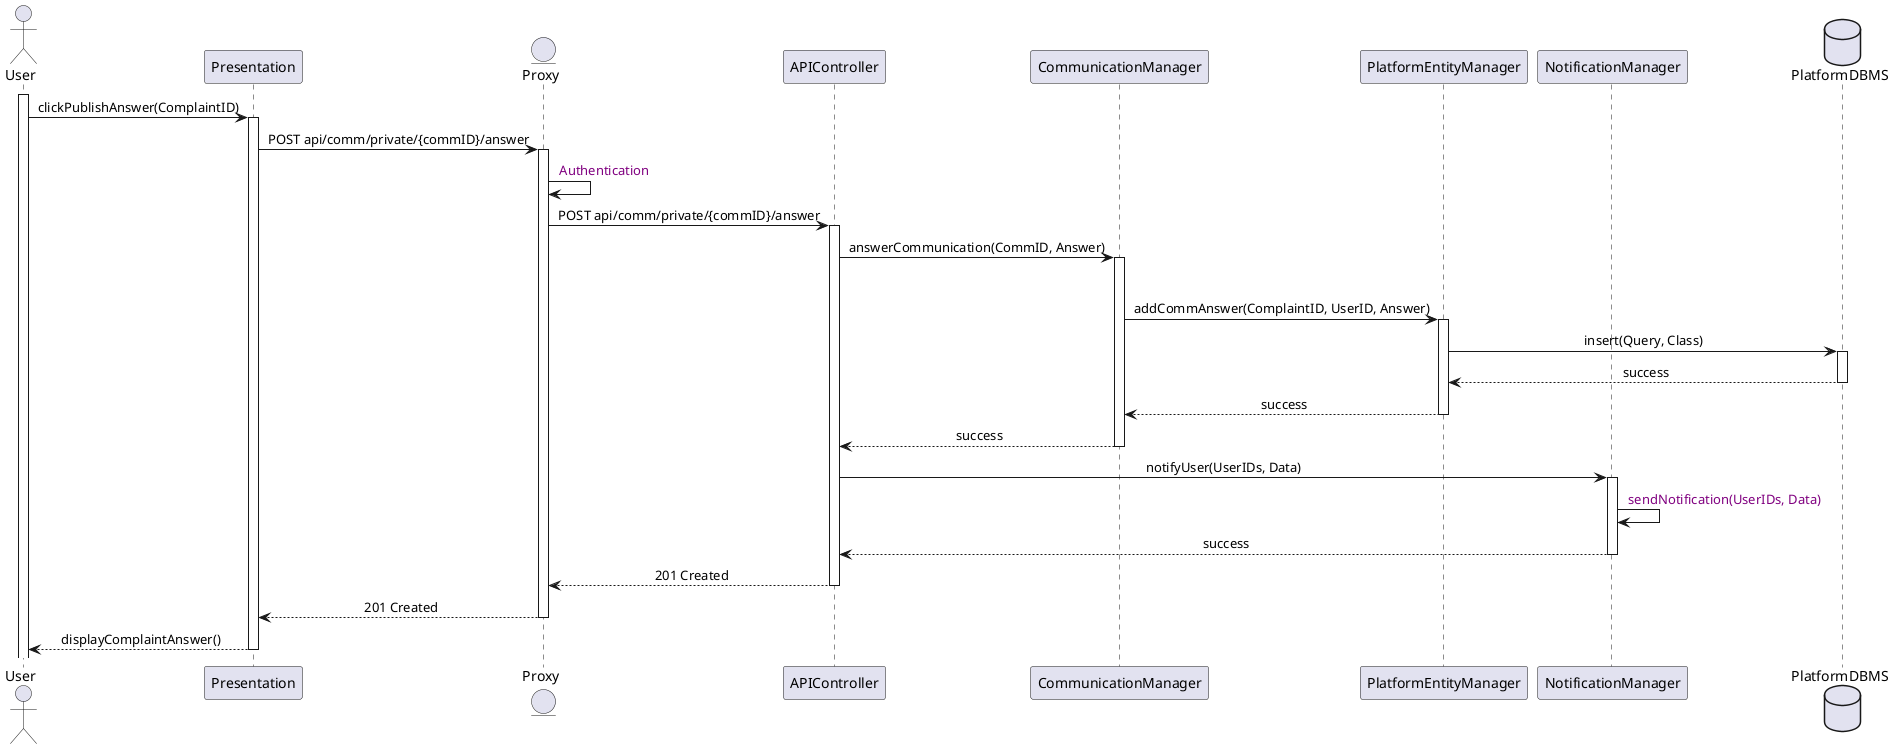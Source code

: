 @startuml UserOpensComplaint
skinparam sequenceMessageAlign center
actor       User
participant Presentation
entity      Proxy
participant APIController
participant CommunicationManager
participant PlatformEntityManager
participant NotificationManager
database    PlatformDBMS

' Assuming the user has already typed the answer of the complaint
' and the api call contains the complaintID, the answer and the user's token

activate User
User -> Presentation : clickPublishAnswer(ComplaintID)
activate Presentation
Presentation -> Proxy : POST api/comm/private/{commID}/answer
activate Proxy
Proxy -> Proxy : <color:purple> Authentication
Proxy -> APIController : POST api/comm/private/{commID}/answer
activate APIController
APIController -> CommunicationManager : answerCommunication(CommID, Answer)
activate CommunicationManager
deactivate PlatformEntityManager
CommunicationManager -> PlatformEntityManager : addCommAnswer(ComplaintID, UserID, Answer)
activate PlatformEntityManager
PlatformEntityManager -> PlatformDBMS : insert(Query, Class)
activate PlatformDBMS
PlatformDBMS --> PlatformEntityManager : success
deactivate PlatformDBMS
PlatformEntityManager --> CommunicationManager : success
deactivate PlatformEntityManager
CommunicationManager --> APIController : success
deactivate CommunicationManager
APIController -> NotificationManager : notifyUser(UserIDs, Data)
activate NotificationManager
NotificationManager -> NotificationManager : <color:purple> sendNotification(UserIDs, Data)
NotificationManager --> APIController : success
deactivate NotificationManager
APIController --> Proxy : 201 Created
deactivate APIController
Proxy --> Presentation : 201 Created
deactivate Proxy
Presentation --> User : displayComplaintAnswer()
deactivate Presentation
@enduml